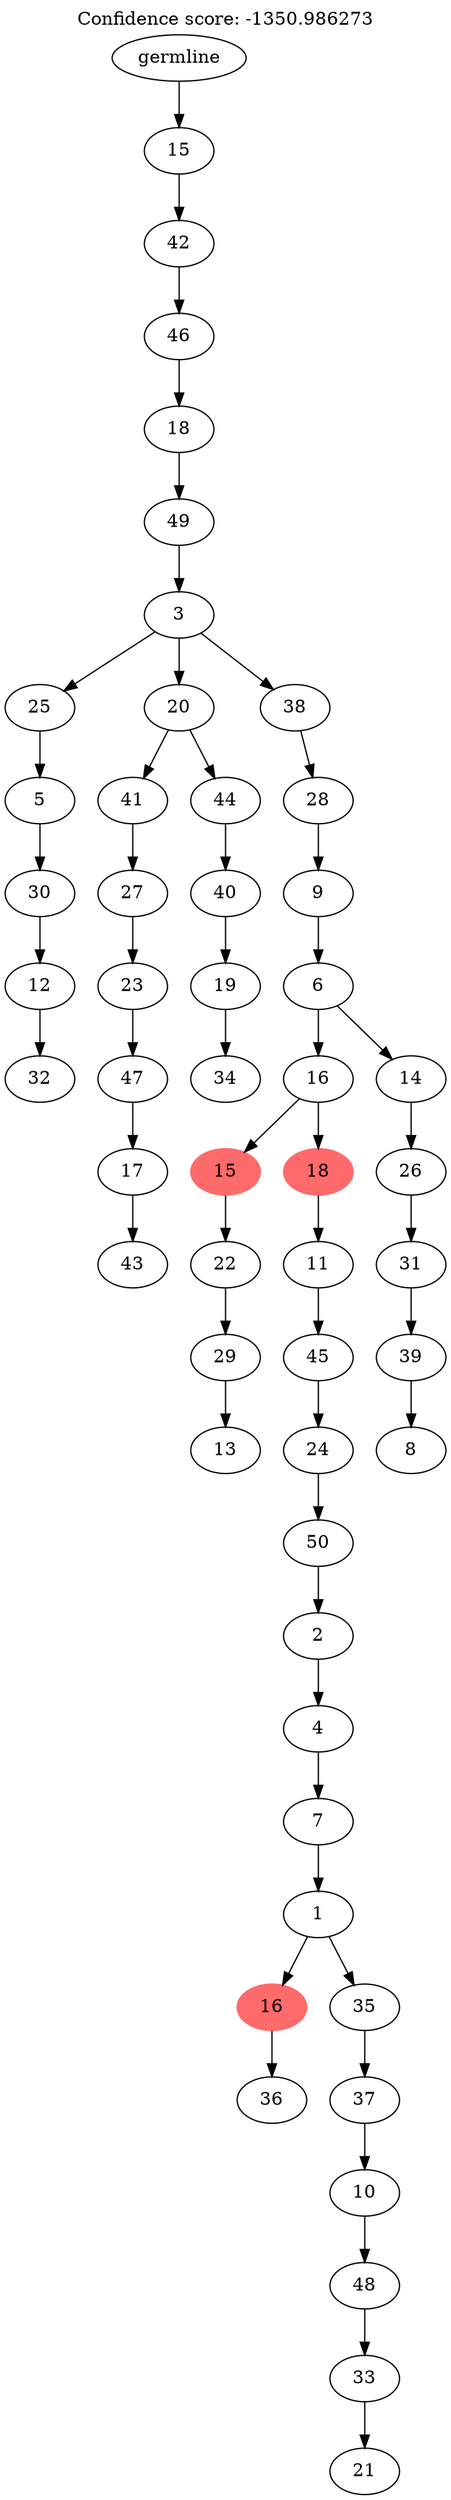 digraph g {
	"52" -> "53";
	"53" [label="32"];
	"51" -> "52";
	"52" [label="12"];
	"50" -> "51";
	"51" [label="30"];
	"49" -> "50";
	"50" [label="5"];
	"47" -> "48";
	"48" [label="43"];
	"46" -> "47";
	"47" [label="17"];
	"45" -> "46";
	"46" [label="47"];
	"44" -> "45";
	"45" [label="23"];
	"43" -> "44";
	"44" [label="27"];
	"41" -> "42";
	"42" [label="34"];
	"40" -> "41";
	"41" [label="19"];
	"39" -> "40";
	"40" [label="40"];
	"38" -> "39";
	"39" [label="44"];
	"38" -> "43";
	"43" [label="41"];
	"36" -> "37";
	"37" [label="13"];
	"35" -> "36";
	"36" [label="29"];
	"34" -> "35";
	"35" [label="22"];
	"32" -> "33";
	"33" [label="36"];
	"30" -> "31";
	"31" [label="21"];
	"29" -> "30";
	"30" [label="33"];
	"28" -> "29";
	"29" [label="48"];
	"27" -> "28";
	"28" [label="10"];
	"26" -> "27";
	"27" [label="37"];
	"25" -> "26";
	"26" [label="35"];
	"25" -> "32";
	"32" [color=indianred1, style=filled, label="16"];
	"24" -> "25";
	"25" [label="1"];
	"23" -> "24";
	"24" [label="7"];
	"22" -> "23";
	"23" [label="4"];
	"21" -> "22";
	"22" [label="2"];
	"20" -> "21";
	"21" [label="50"];
	"19" -> "20";
	"20" [label="24"];
	"18" -> "19";
	"19" [label="45"];
	"17" -> "18";
	"18" [label="11"];
	"16" -> "17";
	"17" [color=indianred1, style=filled, label="18"];
	"16" -> "34";
	"34" [color=indianred1, style=filled, label="15"];
	"14" -> "15";
	"15" [label="8"];
	"13" -> "14";
	"14" [label="39"];
	"12" -> "13";
	"13" [label="31"];
	"11" -> "12";
	"12" [label="26"];
	"10" -> "11";
	"11" [label="14"];
	"10" -> "16";
	"16" [label="16"];
	"9" -> "10";
	"10" [label="6"];
	"8" -> "9";
	"9" [label="9"];
	"7" -> "8";
	"8" [label="28"];
	"6" -> "7";
	"7" [label="38"];
	"6" -> "38";
	"38" [label="20"];
	"6" -> "49";
	"49" [label="25"];
	"5" -> "6";
	"6" [label="3"];
	"4" -> "5";
	"5" [label="49"];
	"3" -> "4";
	"4" [label="18"];
	"2" -> "3";
	"3" [label="46"];
	"1" -> "2";
	"2" [label="42"];
	"0" -> "1";
	"1" [label="15"];
	"0" [label="germline"];
	labelloc="t";
	label="Confidence score: -1350.986273";
}
